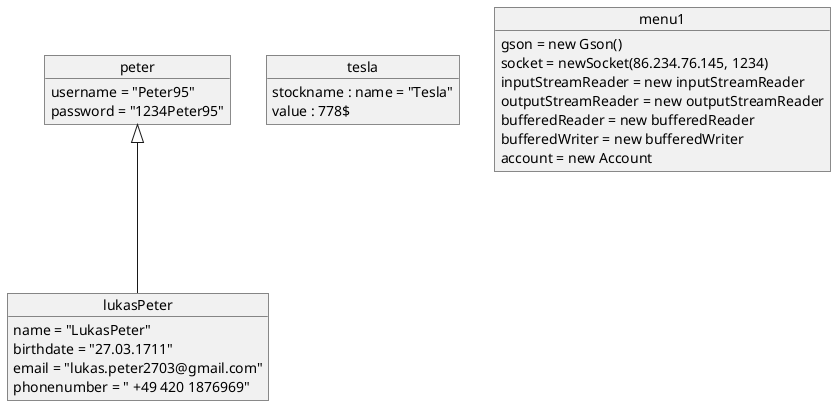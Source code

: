 @startuml
object lukasPeter{
name = "LukasPeter"
birthdate = "27.03.1711"
email = "lukas.peter2703@gmail.com"
phonenumber = " +49 420 1876969"
}

object peter{   
username = "Peter95"
password = "1234Peter95"
}

object tesla{
stockname : name = "Tesla"
value : 778$
}

object menu1{

gson = new Gson()
socket = newSocket(86.234.76.145, 1234)
inputStreamReader = new inputStreamReader 
outputStreamReader = new outputStreamReader
bufferedReader = new bufferedReader
bufferedWriter = new bufferedWriter
account = new Account 

}

peter <|--- lukasPeter
@enduml